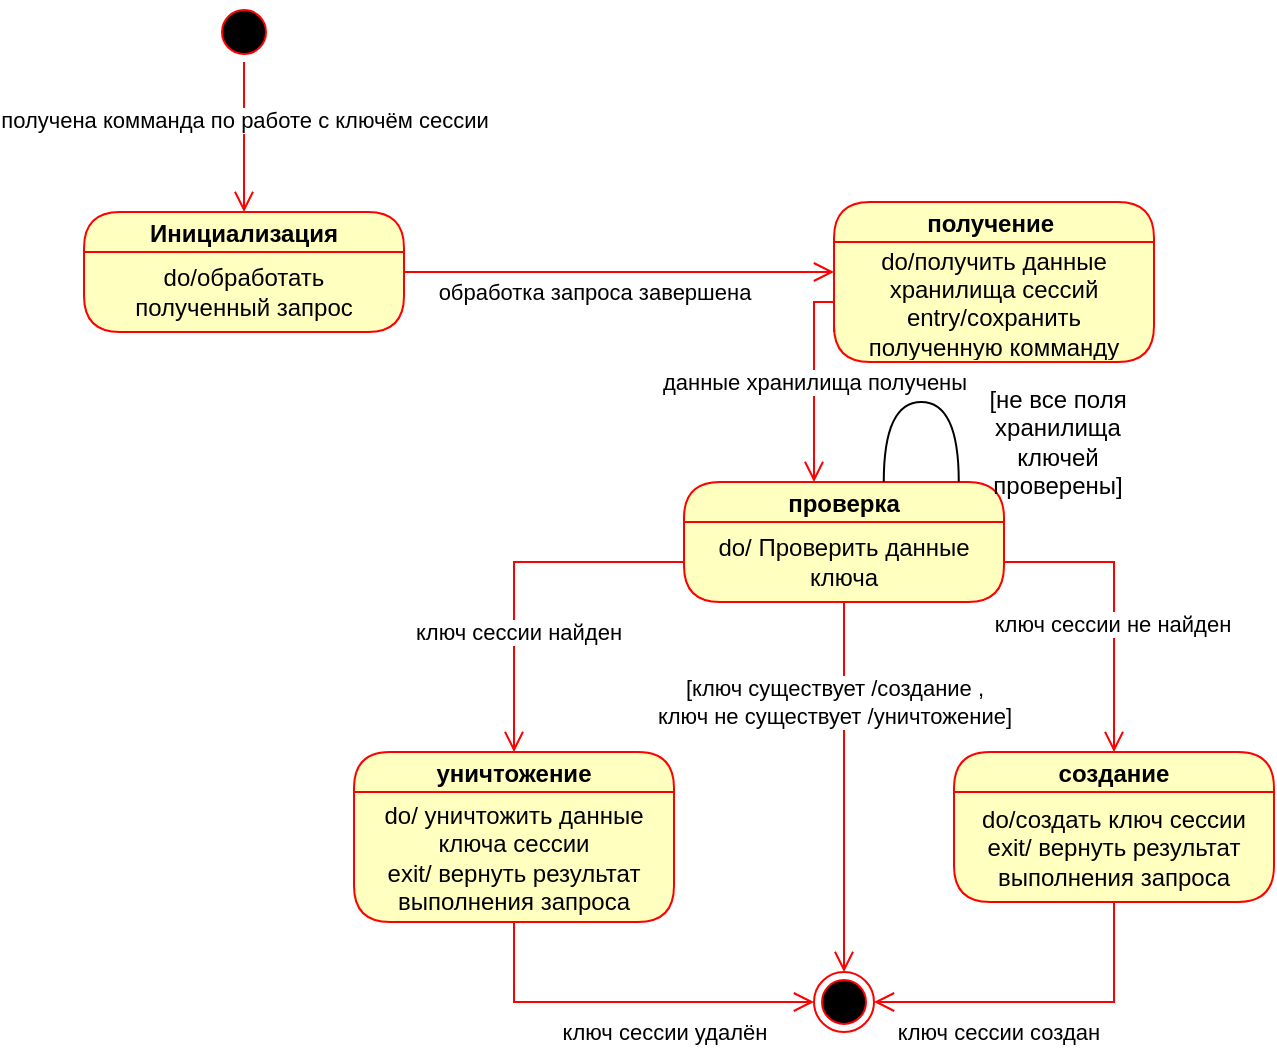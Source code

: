 <mxfile version="17.4.3" type="github">
  <diagram id="rPL2RNTRtkzhh5GvWSnO" name="Page-1">
    <mxGraphModel dx="1492" dy="699" grid="1" gridSize="10" guides="1" tooltips="1" connect="1" arrows="1" fold="1" page="1" pageScale="1" pageWidth="827" pageHeight="1169" math="0" shadow="0">
      <root>
        <mxCell id="0" />
        <mxCell id="1" parent="0" />
        <mxCell id="ogVac8a4mE6DzHkgcykE-2" value="" style="ellipse;html=1;shape=endState;fillColor=#000000;strokeColor=#ff0000;" vertex="1" parent="1">
          <mxGeometry x="460" y="555" width="30" height="30" as="geometry" />
        </mxCell>
        <mxCell id="ogVac8a4mE6DzHkgcykE-5" value="" style="ellipse;html=1;shape=startState;fillColor=#000000;strokeColor=#ff0000;" vertex="1" parent="1">
          <mxGeometry x="160" y="70" width="30" height="30" as="geometry" />
        </mxCell>
        <mxCell id="ogVac8a4mE6DzHkgcykE-6" value="получена комманда по работе с ключём сессии" style="edgeStyle=orthogonalEdgeStyle;html=1;verticalAlign=bottom;endArrow=open;endSize=8;strokeColor=#ff0000;rounded=0;entryX=0.5;entryY=0;entryDx=0;entryDy=0;" edge="1" source="ogVac8a4mE6DzHkgcykE-5" parent="1" target="ogVac8a4mE6DzHkgcykE-9">
          <mxGeometry relative="1" as="geometry">
            <mxPoint x="175" y="160" as="targetPoint" />
          </mxGeometry>
        </mxCell>
        <mxCell id="ogVac8a4mE6DzHkgcykE-9" value="Инициализация" style="swimlane;fontStyle=1;align=center;verticalAlign=middle;childLayout=stackLayout;horizontal=1;startSize=20;horizontalStack=0;resizeParent=0;resizeLast=1;container=0;fontColor=#000000;collapsible=0;rounded=1;arcSize=30;strokeColor=#ff0000;fillColor=#ffffc0;swimlaneFillColor=#ffffc0;dropTarget=0;" vertex="1" parent="1">
          <mxGeometry x="95" y="175" width="160" height="60" as="geometry" />
        </mxCell>
        <mxCell id="ogVac8a4mE6DzHkgcykE-10" value="do/обработать полученный запрос" style="text;html=1;strokeColor=none;fillColor=none;align=center;verticalAlign=middle;spacingLeft=4;spacingRight=4;whiteSpace=wrap;overflow=hidden;rotatable=0;fontColor=#000000;" vertex="1" parent="ogVac8a4mE6DzHkgcykE-9">
          <mxGeometry y="20" width="160" height="40" as="geometry" />
        </mxCell>
        <mxCell id="ogVac8a4mE6DzHkgcykE-11" value="" style="edgeStyle=orthogonalEdgeStyle;html=1;verticalAlign=bottom;endArrow=open;endSize=8;strokeColor=#ff0000;rounded=0;exitX=1;exitY=0.25;exitDx=0;exitDy=0;entryX=0;entryY=0.25;entryDx=0;entryDy=0;" edge="1" source="ogVac8a4mE6DzHkgcykE-10" parent="1" target="ogVac8a4mE6DzHkgcykE-14">
          <mxGeometry relative="1" as="geometry">
            <mxPoint x="440" y="200" as="targetPoint" />
            <mxPoint x="280" y="200" as="sourcePoint" />
            <Array as="points" />
          </mxGeometry>
        </mxCell>
        <mxCell id="ogVac8a4mE6DzHkgcykE-48" value="обработка запроса завершена" style="edgeLabel;html=1;align=center;verticalAlign=middle;resizable=0;points=[];" vertex="1" connectable="0" parent="ogVac8a4mE6DzHkgcykE-11">
          <mxGeometry x="-0.319" y="-1" relative="1" as="geometry">
            <mxPoint x="22" y="9" as="offset" />
          </mxGeometry>
        </mxCell>
        <mxCell id="ogVac8a4mE6DzHkgcykE-13" value="получение " style="swimlane;fontStyle=1;align=center;verticalAlign=middle;childLayout=stackLayout;horizontal=1;startSize=20;horizontalStack=0;resizeParent=0;resizeLast=1;container=0;fontColor=#000000;collapsible=0;rounded=1;arcSize=30;strokeColor=#ff0000;fillColor=#ffffc0;swimlaneFillColor=#ffffc0;dropTarget=0;" vertex="1" parent="1">
          <mxGeometry x="470" y="170" width="160" height="80" as="geometry" />
        </mxCell>
        <mxCell id="ogVac8a4mE6DzHkgcykE-14" value="do/получить данные хранилища сессий&lt;br&gt;entry/сохранить полученную комманду" style="text;html=1;strokeColor=none;fillColor=none;align=center;verticalAlign=middle;spacingLeft=4;spacingRight=4;whiteSpace=wrap;overflow=hidden;rotatable=0;fontColor=#000000;" vertex="1" parent="ogVac8a4mE6DzHkgcykE-13">
          <mxGeometry y="20" width="160" height="60" as="geometry" />
        </mxCell>
        <mxCell id="ogVac8a4mE6DzHkgcykE-15" value="уничтожение" style="swimlane;fontStyle=1;align=center;verticalAlign=middle;childLayout=stackLayout;horizontal=1;startSize=20;horizontalStack=0;resizeParent=0;resizeLast=1;container=0;fontColor=#000000;collapsible=0;rounded=1;arcSize=30;strokeColor=#ff0000;fillColor=#ffffc0;swimlaneFillColor=#ffffc0;dropTarget=0;" vertex="1" parent="1">
          <mxGeometry x="230" y="445" width="160" height="85" as="geometry" />
        </mxCell>
        <mxCell id="ogVac8a4mE6DzHkgcykE-16" value="do/ уничтожить данные ключа сессии&lt;br&gt;exit/ вернуть результат выполнения запроса" style="text;html=1;strokeColor=none;fillColor=none;align=center;verticalAlign=middle;spacingLeft=4;spacingRight=4;whiteSpace=wrap;overflow=hidden;rotatable=0;fontColor=#000000;" vertex="1" parent="ogVac8a4mE6DzHkgcykE-15">
          <mxGeometry y="20" width="160" height="65" as="geometry" />
        </mxCell>
        <mxCell id="ogVac8a4mE6DzHkgcykE-17" value="проверка" style="swimlane;fontStyle=1;align=center;verticalAlign=middle;childLayout=stackLayout;horizontal=1;startSize=20;horizontalStack=0;resizeParent=0;resizeLast=1;container=0;fontColor=#000000;collapsible=0;rounded=1;arcSize=30;strokeColor=#ff0000;fillColor=#ffffc0;swimlaneFillColor=#ffffc0;dropTarget=0;" vertex="1" parent="1">
          <mxGeometry x="395" y="310" width="160" height="60" as="geometry" />
        </mxCell>
        <mxCell id="ogVac8a4mE6DzHkgcykE-18" value="do/ Проверить данные ключа" style="text;html=1;strokeColor=none;fillColor=none;align=center;verticalAlign=middle;spacingLeft=4;spacingRight=4;whiteSpace=wrap;overflow=hidden;rotatable=0;fontColor=#000000;" vertex="1" parent="ogVac8a4mE6DzHkgcykE-17">
          <mxGeometry y="20" width="160" height="40" as="geometry" />
        </mxCell>
        <mxCell id="ogVac8a4mE6DzHkgcykE-20" value="создание" style="swimlane;fontStyle=1;align=center;verticalAlign=middle;childLayout=stackLayout;horizontal=1;startSize=20;horizontalStack=0;resizeParent=0;resizeLast=1;container=0;fontColor=#000000;collapsible=0;rounded=1;arcSize=30;strokeColor=#ff0000;fillColor=#ffffc0;swimlaneFillColor=#ffffc0;dropTarget=0;" vertex="1" parent="1">
          <mxGeometry x="530" y="445" width="160" height="75" as="geometry" />
        </mxCell>
        <mxCell id="ogVac8a4mE6DzHkgcykE-21" value="do/создать ключ сессии&lt;br&gt;exit/ вернуть результат выполнения запроса" style="text;html=1;strokeColor=none;fillColor=none;align=center;verticalAlign=middle;spacingLeft=4;spacingRight=4;whiteSpace=wrap;overflow=hidden;rotatable=0;fontColor=#000000;" vertex="1" parent="ogVac8a4mE6DzHkgcykE-20">
          <mxGeometry y="20" width="160" height="55" as="geometry" />
        </mxCell>
        <mxCell id="ogVac8a4mE6DzHkgcykE-25" value="" style="edgeStyle=orthogonalEdgeStyle;html=1;verticalAlign=bottom;endArrow=open;endSize=8;strokeColor=#ff0000;rounded=0;exitX=0;exitY=0.75;exitDx=0;exitDy=0;" edge="1" parent="1" source="ogVac8a4mE6DzHkgcykE-14" target="ogVac8a4mE6DzHkgcykE-17">
          <mxGeometry relative="1" as="geometry">
            <mxPoint x="417.5" y="380" as="targetPoint" />
            <mxPoint x="202.5" y="380" as="sourcePoint" />
            <Array as="points">
              <mxPoint x="460" y="220" />
            </Array>
          </mxGeometry>
        </mxCell>
        <mxCell id="ogVac8a4mE6DzHkgcykE-47" value="данные хранилища получены" style="edgeLabel;html=1;align=center;verticalAlign=middle;resizable=0;points=[];" vertex="1" connectable="0" parent="ogVac8a4mE6DzHkgcykE-25">
          <mxGeometry x="0.33" y="4" relative="1" as="geometry">
            <mxPoint x="-4" y="-12" as="offset" />
          </mxGeometry>
        </mxCell>
        <mxCell id="ogVac8a4mE6DzHkgcykE-26" value="" style="edgeStyle=orthogonalEdgeStyle;html=1;verticalAlign=bottom;endArrow=open;endSize=8;strokeColor=#ff0000;rounded=0;exitX=0;exitY=0.5;exitDx=0;exitDy=0;entryX=0.5;entryY=0;entryDx=0;entryDy=0;" edge="1" parent="1" source="ogVac8a4mE6DzHkgcykE-18" target="ogVac8a4mE6DzHkgcykE-15">
          <mxGeometry relative="1" as="geometry">
            <mxPoint x="255" y="410" as="targetPoint" />
            <mxPoint x="40" y="410" as="sourcePoint" />
            <Array as="points" />
          </mxGeometry>
        </mxCell>
        <mxCell id="ogVac8a4mE6DzHkgcykE-45" value="ключ сессии найден" style="edgeLabel;html=1;align=center;verticalAlign=middle;resizable=0;points=[];" vertex="1" connectable="0" parent="ogVac8a4mE6DzHkgcykE-26">
          <mxGeometry x="0.328" y="2" relative="1" as="geometry">
            <mxPoint as="offset" />
          </mxGeometry>
        </mxCell>
        <mxCell id="ogVac8a4mE6DzHkgcykE-27" value="" style="edgeStyle=orthogonalEdgeStyle;html=1;verticalAlign=bottom;endArrow=open;endSize=8;strokeColor=#ff0000;rounded=0;exitX=1;exitY=0.5;exitDx=0;exitDy=0;entryX=0.5;entryY=0;entryDx=0;entryDy=0;" edge="1" parent="1" source="ogVac8a4mE6DzHkgcykE-18" target="ogVac8a4mE6DzHkgcykE-20">
          <mxGeometry relative="1" as="geometry">
            <mxPoint x="760" y="415" as="targetPoint" />
            <mxPoint x="820" y="320" as="sourcePoint" />
            <Array as="points" />
          </mxGeometry>
        </mxCell>
        <mxCell id="ogVac8a4mE6DzHkgcykE-46" value="ключ сессии не найден" style="edgeLabel;html=1;align=center;verticalAlign=middle;resizable=0;points=[];" vertex="1" connectable="0" parent="ogVac8a4mE6DzHkgcykE-27">
          <mxGeometry x="0.149" y="-1" relative="1" as="geometry">
            <mxPoint as="offset" />
          </mxGeometry>
        </mxCell>
        <mxCell id="ogVac8a4mE6DzHkgcykE-28" value="" style="edgeStyle=orthogonalEdgeStyle;html=1;verticalAlign=bottom;endArrow=open;endSize=8;strokeColor=#ff0000;rounded=0;exitX=0.5;exitY=1;exitDx=0;exitDy=0;entryX=0;entryY=0.5;entryDx=0;entryDy=0;" edge="1" parent="1" source="ogVac8a4mE6DzHkgcykE-16" target="ogVac8a4mE6DzHkgcykE-2">
          <mxGeometry relative="1" as="geometry">
            <mxPoint x="384" y="665" as="targetPoint" />
            <mxPoint x="444" y="570" as="sourcePoint" />
            <Array as="points" />
          </mxGeometry>
        </mxCell>
        <mxCell id="ogVac8a4mE6DzHkgcykE-31" value="ключ сессии удалён" style="edgeLabel;html=1;align=center;verticalAlign=middle;resizable=0;points=[];" vertex="1" connectable="0" parent="ogVac8a4mE6DzHkgcykE-28">
          <mxGeometry x="0.598" y="-4" relative="1" as="geometry">
            <mxPoint x="-37" y="11" as="offset" />
          </mxGeometry>
        </mxCell>
        <mxCell id="ogVac8a4mE6DzHkgcykE-29" value="" style="edgeStyle=orthogonalEdgeStyle;html=1;verticalAlign=bottom;endArrow=open;endSize=8;strokeColor=#ff0000;rounded=0;exitX=0.5;exitY=1;exitDx=0;exitDy=0;entryX=1;entryY=0.5;entryDx=0;entryDy=0;" edge="1" parent="1" source="ogVac8a4mE6DzHkgcykE-21" target="ogVac8a4mE6DzHkgcykE-2">
          <mxGeometry relative="1" as="geometry">
            <mxPoint x="660" y="695" as="targetPoint" />
            <mxPoint x="580" y="600" as="sourcePoint" />
            <Array as="points" />
          </mxGeometry>
        </mxCell>
        <mxCell id="ogVac8a4mE6DzHkgcykE-30" value="ключ сессии создан" style="edgeLabel;html=1;align=center;verticalAlign=middle;resizable=0;points=[];" vertex="1" connectable="0" parent="ogVac8a4mE6DzHkgcykE-29">
          <mxGeometry x="-0.025" y="2" relative="1" as="geometry">
            <mxPoint x="-25" y="13" as="offset" />
          </mxGeometry>
        </mxCell>
        <mxCell id="ogVac8a4mE6DzHkgcykE-35" value="" style="edgeStyle=orthogonalEdgeStyle;html=1;verticalAlign=bottom;endArrow=open;endSize=8;strokeColor=#ff0000;rounded=0;exitX=0.5;exitY=1;exitDx=0;exitDy=0;entryX=0.5;entryY=0;entryDx=0;entryDy=0;" edge="1" parent="1" source="ogVac8a4mE6DzHkgcykE-18" target="ogVac8a4mE6DzHkgcykE-2">
          <mxGeometry relative="1" as="geometry">
            <mxPoint x="629.0" y="420" as="targetPoint" />
            <mxPoint x="414.0" y="420" as="sourcePoint" />
            <Array as="points" />
          </mxGeometry>
        </mxCell>
        <mxCell id="ogVac8a4mE6DzHkgcykE-36" value="[ключ существует /создание , &lt;br&gt;ключ не существует /уничтожение]" style="edgeLabel;html=1;align=center;verticalAlign=middle;resizable=0;points=[];" vertex="1" connectable="0" parent="ogVac8a4mE6DzHkgcykE-35">
          <mxGeometry x="-0.168" relative="1" as="geometry">
            <mxPoint x="-5" y="-27" as="offset" />
          </mxGeometry>
        </mxCell>
        <mxCell id="ogVac8a4mE6DzHkgcykE-41" value="" style="shape=requiredInterface;html=1;verticalLabelPosition=bottom;sketch=0;rotation=-90;swimlaneFillColor=#ffffc0;" vertex="1" parent="1">
          <mxGeometry x="493.7" y="271.2" width="39.87" height="37.5" as="geometry" />
        </mxCell>
        <mxCell id="ogVac8a4mE6DzHkgcykE-44" value="[не все поля хранилища ключей проверены]" style="text;html=1;strokeColor=none;fillColor=none;align=center;verticalAlign=middle;whiteSpace=wrap;rounded=0;" vertex="1" parent="1">
          <mxGeometry x="533.63" y="279.26" width="96.37" height="21.38" as="geometry" />
        </mxCell>
      </root>
    </mxGraphModel>
  </diagram>
</mxfile>
